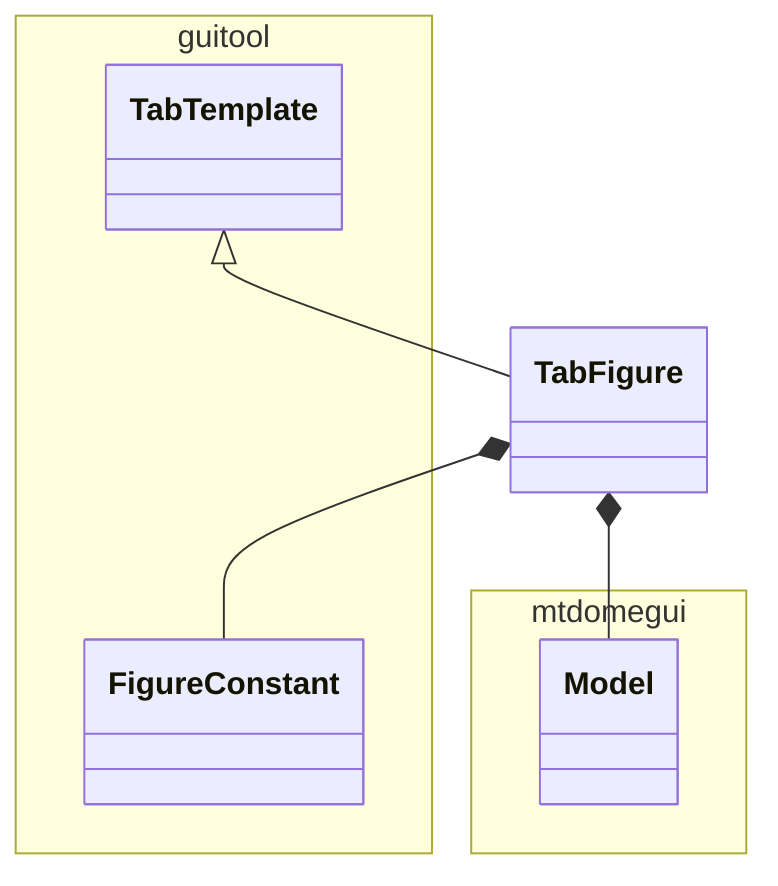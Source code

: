 classDiagram

namespace guitool {
  class TabTemplate
  class FigureConstant
}

namespace mtdomegui {
  class Model
}

TabTemplate <|-- TabFigure

TabFigure *-- Model
TabFigure *-- FigureConstant